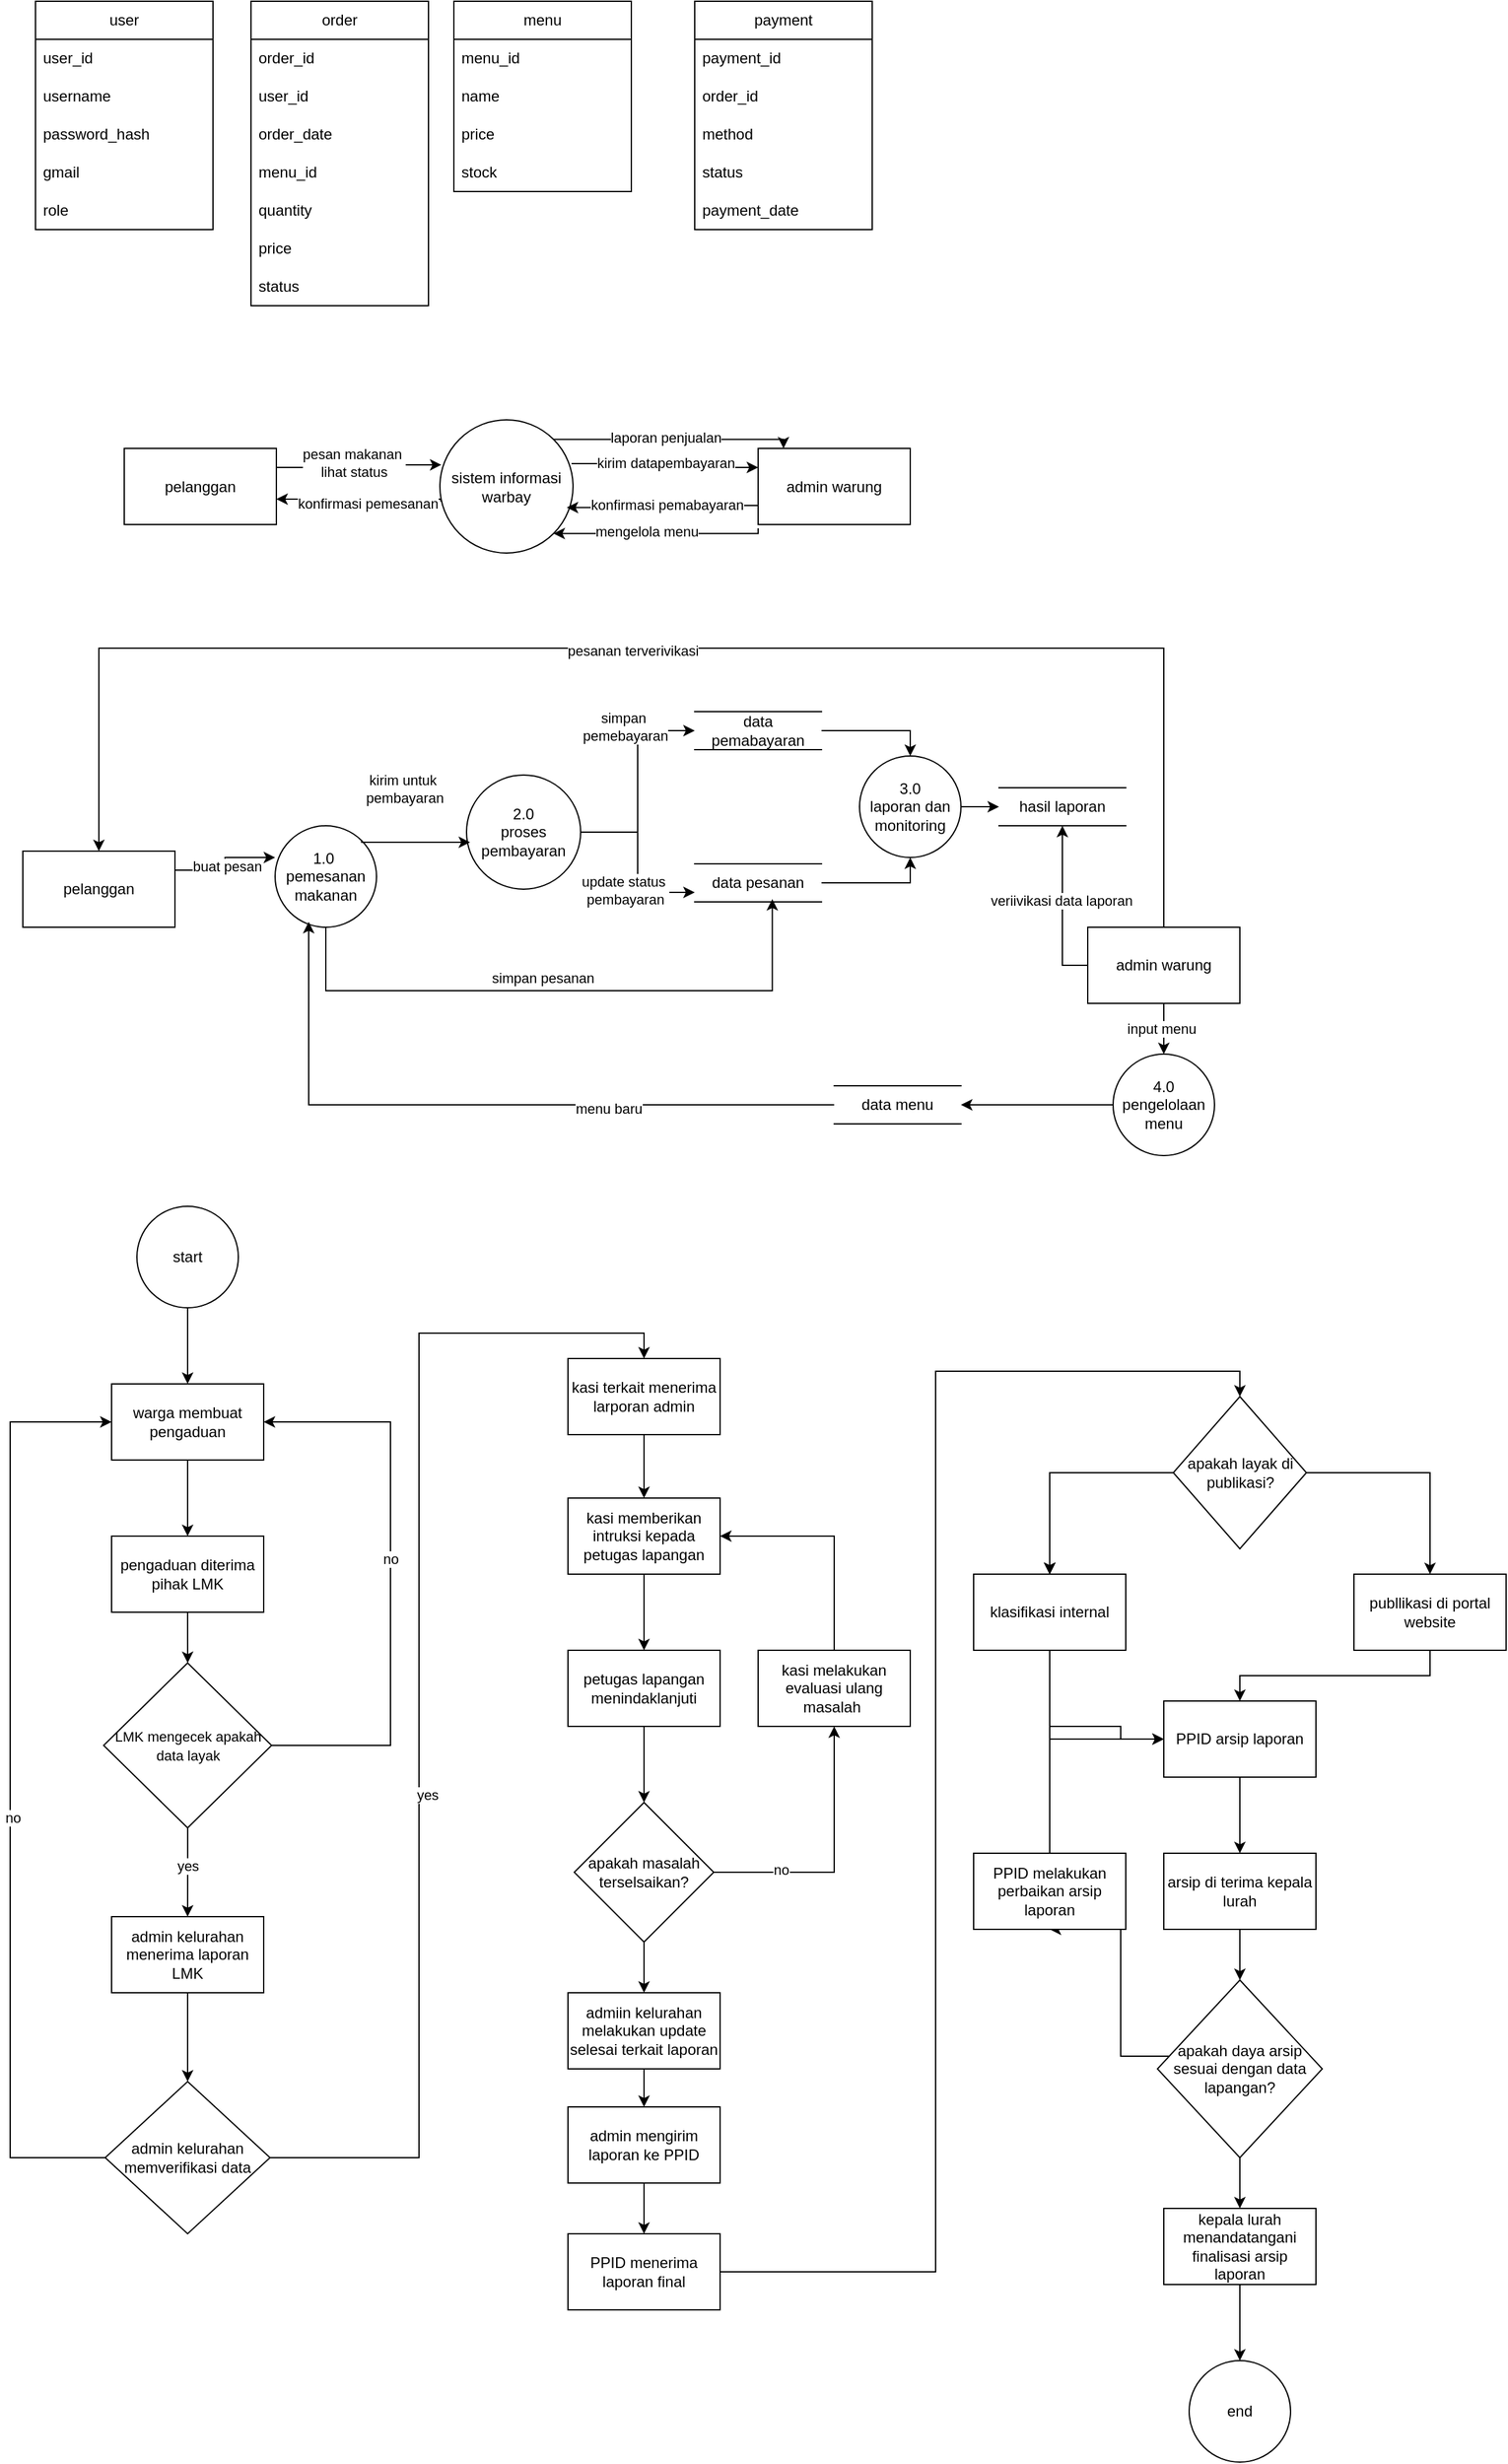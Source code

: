 <mxfile version="27.0.6">
  <diagram name="Halaman-1" id="e8A_hsP7aSUE411Jkm1g">
    <mxGraphModel dx="2084" dy="1124" grid="1" gridSize="10" guides="1" tooltips="1" connect="1" arrows="1" fold="1" page="1" pageScale="1" pageWidth="827" pageHeight="1169" math="0" shadow="0">
      <root>
        <mxCell id="0" />
        <mxCell id="1" parent="0" />
        <mxCell id="P4LO0S_L0hlD89T5gcld-29" style="edgeStyle=orthogonalEdgeStyle;rounded=0;orthogonalLoop=1;jettySize=auto;html=1;entryX=0;entryY=0.25;entryDx=0;entryDy=0;exitX=0.989;exitY=0.329;exitDx=0;exitDy=0;exitPerimeter=0;" parent="1" source="P4LO0S_L0hlD89T5gcld-1" target="P4LO0S_L0hlD89T5gcld-27" edge="1">
          <mxGeometry relative="1" as="geometry" />
        </mxCell>
        <mxCell id="P4LO0S_L0hlD89T5gcld-31" value="kirim datapembayaran" style="edgeLabel;html=1;align=center;verticalAlign=middle;resizable=0;points=[];" parent="P4LO0S_L0hlD89T5gcld-29" vertex="1" connectable="0">
          <mxGeometry x="0.006" y="2" relative="1" as="geometry">
            <mxPoint x="-2" y="-2" as="offset" />
          </mxGeometry>
        </mxCell>
        <mxCell id="P4LO0S_L0hlD89T5gcld-36" style="edgeStyle=orthogonalEdgeStyle;rounded=0;orthogonalLoop=1;jettySize=auto;html=1;exitX=0.007;exitY=0.613;exitDx=0;exitDy=0;exitPerimeter=0;" parent="1" source="P4LO0S_L0hlD89T5gcld-1" edge="1">
          <mxGeometry relative="1" as="geometry">
            <mxPoint x="290" y="482.5" as="targetPoint" />
            <Array as="points">
              <mxPoint x="290" y="482.5" />
            </Array>
          </mxGeometry>
        </mxCell>
        <mxCell id="P4LO0S_L0hlD89T5gcld-42" value="konfirmasi pemesanan" style="edgeLabel;html=1;align=center;verticalAlign=middle;resizable=0;points=[];" parent="P4LO0S_L0hlD89T5gcld-36" vertex="1" connectable="0">
          <mxGeometry x="-0.149" y="3" relative="1" as="geometry">
            <mxPoint x="-4" as="offset" />
          </mxGeometry>
        </mxCell>
        <mxCell id="P4LO0S_L0hlD89T5gcld-1" value="sistem informasi warbay" style="ellipse;whiteSpace=wrap;html=1;aspect=fixed;" parent="1" vertex="1">
          <mxGeometry x="419" y="420" width="105" height="105" as="geometry" />
        </mxCell>
        <mxCell id="P4LO0S_L0hlD89T5gcld-2" value="user" style="swimlane;fontStyle=0;childLayout=stackLayout;horizontal=1;startSize=30;horizontalStack=0;resizeParent=1;resizeParentMax=0;resizeLast=0;collapsible=1;marginBottom=0;whiteSpace=wrap;html=1;" parent="1" vertex="1">
          <mxGeometry x="100" y="90" width="140" height="180" as="geometry" />
        </mxCell>
        <mxCell id="P4LO0S_L0hlD89T5gcld-3" value="user_id" style="text;strokeColor=none;fillColor=none;align=left;verticalAlign=middle;spacingLeft=4;spacingRight=4;overflow=hidden;points=[[0,0.5],[1,0.5]];portConstraint=eastwest;rotatable=0;whiteSpace=wrap;html=1;" parent="P4LO0S_L0hlD89T5gcld-2" vertex="1">
          <mxGeometry y="30" width="140" height="30" as="geometry" />
        </mxCell>
        <mxCell id="P4LO0S_L0hlD89T5gcld-4" value="username" style="text;strokeColor=none;fillColor=none;align=left;verticalAlign=middle;spacingLeft=4;spacingRight=4;overflow=hidden;points=[[0,0.5],[1,0.5]];portConstraint=eastwest;rotatable=0;whiteSpace=wrap;html=1;" parent="P4LO0S_L0hlD89T5gcld-2" vertex="1">
          <mxGeometry y="60" width="140" height="30" as="geometry" />
        </mxCell>
        <mxCell id="P4LO0S_L0hlD89T5gcld-5" value="password_hash" style="text;strokeColor=none;fillColor=none;align=left;verticalAlign=middle;spacingLeft=4;spacingRight=4;overflow=hidden;points=[[0,0.5],[1,0.5]];portConstraint=eastwest;rotatable=0;whiteSpace=wrap;html=1;" parent="P4LO0S_L0hlD89T5gcld-2" vertex="1">
          <mxGeometry y="90" width="140" height="30" as="geometry" />
        </mxCell>
        <mxCell id="P4LO0S_L0hlD89T5gcld-14" value="gmail" style="text;strokeColor=none;fillColor=none;align=left;verticalAlign=middle;spacingLeft=4;spacingRight=4;overflow=hidden;points=[[0,0.5],[1,0.5]];portConstraint=eastwest;rotatable=0;whiteSpace=wrap;html=1;" parent="P4LO0S_L0hlD89T5gcld-2" vertex="1">
          <mxGeometry y="120" width="140" height="30" as="geometry" />
        </mxCell>
        <mxCell id="P4LO0S_L0hlD89T5gcld-15" value="role" style="text;strokeColor=none;fillColor=none;align=left;verticalAlign=middle;spacingLeft=4;spacingRight=4;overflow=hidden;points=[[0,0.5],[1,0.5]];portConstraint=eastwest;rotatable=0;whiteSpace=wrap;html=1;" parent="P4LO0S_L0hlD89T5gcld-2" vertex="1">
          <mxGeometry y="150" width="140" height="30" as="geometry" />
        </mxCell>
        <mxCell id="P4LO0S_L0hlD89T5gcld-6" value="order" style="swimlane;fontStyle=0;childLayout=stackLayout;horizontal=1;startSize=30;horizontalStack=0;resizeParent=1;resizeParentMax=0;resizeLast=0;collapsible=1;marginBottom=0;whiteSpace=wrap;html=1;" parent="1" vertex="1">
          <mxGeometry x="270" y="90" width="140" height="240" as="geometry" />
        </mxCell>
        <mxCell id="P4LO0S_L0hlD89T5gcld-7" value="order_id" style="text;strokeColor=none;fillColor=none;align=left;verticalAlign=middle;spacingLeft=4;spacingRight=4;overflow=hidden;points=[[0,0.5],[1,0.5]];portConstraint=eastwest;rotatable=0;whiteSpace=wrap;html=1;" parent="P4LO0S_L0hlD89T5gcld-6" vertex="1">
          <mxGeometry y="30" width="140" height="30" as="geometry" />
        </mxCell>
        <mxCell id="P4LO0S_L0hlD89T5gcld-8" value="user_id" style="text;strokeColor=none;fillColor=none;align=left;verticalAlign=middle;spacingLeft=4;spacingRight=4;overflow=hidden;points=[[0,0.5],[1,0.5]];portConstraint=eastwest;rotatable=0;whiteSpace=wrap;html=1;" parent="P4LO0S_L0hlD89T5gcld-6" vertex="1">
          <mxGeometry y="60" width="140" height="30" as="geometry" />
        </mxCell>
        <mxCell id="P4LO0S_L0hlD89T5gcld-9" value="order_date" style="text;strokeColor=none;fillColor=none;align=left;verticalAlign=middle;spacingLeft=4;spacingRight=4;overflow=hidden;points=[[0,0.5],[1,0.5]];portConstraint=eastwest;rotatable=0;whiteSpace=wrap;html=1;" parent="P4LO0S_L0hlD89T5gcld-6" vertex="1">
          <mxGeometry y="90" width="140" height="30" as="geometry" />
        </mxCell>
        <mxCell id="ldhJ6vnmIbtlAui_N8vB-2" value="menu_id" style="text;strokeColor=none;fillColor=none;align=left;verticalAlign=middle;spacingLeft=4;spacingRight=4;overflow=hidden;points=[[0,0.5],[1,0.5]];portConstraint=eastwest;rotatable=0;whiteSpace=wrap;html=1;" parent="P4LO0S_L0hlD89T5gcld-6" vertex="1">
          <mxGeometry y="120" width="140" height="30" as="geometry" />
        </mxCell>
        <mxCell id="ldhJ6vnmIbtlAui_N8vB-3" value="quantity" style="text;strokeColor=none;fillColor=none;align=left;verticalAlign=middle;spacingLeft=4;spacingRight=4;overflow=hidden;points=[[0,0.5],[1,0.5]];portConstraint=eastwest;rotatable=0;whiteSpace=wrap;html=1;" parent="P4LO0S_L0hlD89T5gcld-6" vertex="1">
          <mxGeometry y="150" width="140" height="30" as="geometry" />
        </mxCell>
        <mxCell id="ldhJ6vnmIbtlAui_N8vB-4" value="price" style="text;strokeColor=none;fillColor=none;align=left;verticalAlign=middle;spacingLeft=4;spacingRight=4;overflow=hidden;points=[[0,0.5],[1,0.5]];portConstraint=eastwest;rotatable=0;whiteSpace=wrap;html=1;" parent="P4LO0S_L0hlD89T5gcld-6" vertex="1">
          <mxGeometry y="180" width="140" height="30" as="geometry" />
        </mxCell>
        <mxCell id="P4LO0S_L0hlD89T5gcld-16" value="status" style="text;strokeColor=none;fillColor=none;align=left;verticalAlign=middle;spacingLeft=4;spacingRight=4;overflow=hidden;points=[[0,0.5],[1,0.5]];portConstraint=eastwest;rotatable=0;whiteSpace=wrap;html=1;" parent="P4LO0S_L0hlD89T5gcld-6" vertex="1">
          <mxGeometry y="210" width="140" height="30" as="geometry" />
        </mxCell>
        <mxCell id="P4LO0S_L0hlD89T5gcld-10" value="menu" style="swimlane;fontStyle=0;childLayout=stackLayout;horizontal=1;startSize=30;horizontalStack=0;resizeParent=1;resizeParentMax=0;resizeLast=0;collapsible=1;marginBottom=0;whiteSpace=wrap;html=1;" parent="1" vertex="1">
          <mxGeometry x="430" y="90" width="140" height="150" as="geometry" />
        </mxCell>
        <mxCell id="P4LO0S_L0hlD89T5gcld-11" value="menu_id" style="text;strokeColor=none;fillColor=none;align=left;verticalAlign=middle;spacingLeft=4;spacingRight=4;overflow=hidden;points=[[0,0.5],[1,0.5]];portConstraint=eastwest;rotatable=0;whiteSpace=wrap;html=1;" parent="P4LO0S_L0hlD89T5gcld-10" vertex="1">
          <mxGeometry y="30" width="140" height="30" as="geometry" />
        </mxCell>
        <mxCell id="P4LO0S_L0hlD89T5gcld-12" value="name" style="text;strokeColor=none;fillColor=none;align=left;verticalAlign=middle;spacingLeft=4;spacingRight=4;overflow=hidden;points=[[0,0.5],[1,0.5]];portConstraint=eastwest;rotatable=0;whiteSpace=wrap;html=1;" parent="P4LO0S_L0hlD89T5gcld-10" vertex="1">
          <mxGeometry y="60" width="140" height="30" as="geometry" />
        </mxCell>
        <mxCell id="P4LO0S_L0hlD89T5gcld-13" value="price" style="text;strokeColor=none;fillColor=none;align=left;verticalAlign=middle;spacingLeft=4;spacingRight=4;overflow=hidden;points=[[0,0.5],[1,0.5]];portConstraint=eastwest;rotatable=0;whiteSpace=wrap;html=1;" parent="P4LO0S_L0hlD89T5gcld-10" vertex="1">
          <mxGeometry y="90" width="140" height="30" as="geometry" />
        </mxCell>
        <mxCell id="ldhJ6vnmIbtlAui_N8vB-1" value="stock" style="text;strokeColor=none;fillColor=none;align=left;verticalAlign=middle;spacingLeft=4;spacingRight=4;overflow=hidden;points=[[0,0.5],[1,0.5]];portConstraint=eastwest;rotatable=0;whiteSpace=wrap;html=1;" parent="P4LO0S_L0hlD89T5gcld-10" vertex="1">
          <mxGeometry y="120" width="140" height="30" as="geometry" />
        </mxCell>
        <mxCell id="P4LO0S_L0hlD89T5gcld-18" value="payment" style="swimlane;fontStyle=0;childLayout=stackLayout;horizontal=1;startSize=30;horizontalStack=0;resizeParent=1;resizeParentMax=0;resizeLast=0;collapsible=1;marginBottom=0;whiteSpace=wrap;html=1;" parent="1" vertex="1">
          <mxGeometry x="620" y="90" width="140" height="180" as="geometry" />
        </mxCell>
        <mxCell id="P4LO0S_L0hlD89T5gcld-19" value="payment_id" style="text;strokeColor=none;fillColor=none;align=left;verticalAlign=middle;spacingLeft=4;spacingRight=4;overflow=hidden;points=[[0,0.5],[1,0.5]];portConstraint=eastwest;rotatable=0;whiteSpace=wrap;html=1;" parent="P4LO0S_L0hlD89T5gcld-18" vertex="1">
          <mxGeometry y="30" width="140" height="30" as="geometry" />
        </mxCell>
        <mxCell id="P4LO0S_L0hlD89T5gcld-20" value="order_id" style="text;strokeColor=none;fillColor=none;align=left;verticalAlign=middle;spacingLeft=4;spacingRight=4;overflow=hidden;points=[[0,0.5],[1,0.5]];portConstraint=eastwest;rotatable=0;whiteSpace=wrap;html=1;" parent="P4LO0S_L0hlD89T5gcld-18" vertex="1">
          <mxGeometry y="60" width="140" height="30" as="geometry" />
        </mxCell>
        <mxCell id="P4LO0S_L0hlD89T5gcld-21" value="method" style="text;strokeColor=none;fillColor=none;align=left;verticalAlign=middle;spacingLeft=4;spacingRight=4;overflow=hidden;points=[[0,0.5],[1,0.5]];portConstraint=eastwest;rotatable=0;whiteSpace=wrap;html=1;" parent="P4LO0S_L0hlD89T5gcld-18" vertex="1">
          <mxGeometry y="90" width="140" height="30" as="geometry" />
        </mxCell>
        <mxCell id="P4LO0S_L0hlD89T5gcld-22" value="status" style="text;strokeColor=none;fillColor=none;align=left;verticalAlign=middle;spacingLeft=4;spacingRight=4;overflow=hidden;points=[[0,0.5],[1,0.5]];portConstraint=eastwest;rotatable=0;whiteSpace=wrap;html=1;" parent="P4LO0S_L0hlD89T5gcld-18" vertex="1">
          <mxGeometry y="120" width="140" height="30" as="geometry" />
        </mxCell>
        <mxCell id="P4LO0S_L0hlD89T5gcld-23" value="payment_date" style="text;strokeColor=none;fillColor=none;align=left;verticalAlign=middle;spacingLeft=4;spacingRight=4;overflow=hidden;points=[[0,0.5],[1,0.5]];portConstraint=eastwest;rotatable=0;whiteSpace=wrap;html=1;" parent="P4LO0S_L0hlD89T5gcld-18" vertex="1">
          <mxGeometry y="150" width="140" height="30" as="geometry" />
        </mxCell>
        <mxCell id="P4LO0S_L0hlD89T5gcld-28" style="edgeStyle=orthogonalEdgeStyle;rounded=0;orthogonalLoop=1;jettySize=auto;html=1;entryX=0.011;entryY=0.338;entryDx=0;entryDy=0;exitX=1;exitY=0.25;exitDx=0;exitDy=0;entryPerimeter=0;" parent="1" source="P4LO0S_L0hlD89T5gcld-26" target="P4LO0S_L0hlD89T5gcld-1" edge="1">
          <mxGeometry relative="1" as="geometry" />
        </mxCell>
        <mxCell id="P4LO0S_L0hlD89T5gcld-30" value="pesan makanan&amp;nbsp;&lt;div&gt;lihat status&lt;/div&gt;" style="edgeLabel;html=1;align=center;verticalAlign=middle;resizable=0;points=[];" parent="P4LO0S_L0hlD89T5gcld-28" vertex="1" connectable="0">
          <mxGeometry x="-0.08" y="4" relative="1" as="geometry">
            <mxPoint as="offset" />
          </mxGeometry>
        </mxCell>
        <mxCell id="P4LO0S_L0hlD89T5gcld-26" value="pelanggan" style="rounded=0;whiteSpace=wrap;html=1;" parent="1" vertex="1">
          <mxGeometry x="170" y="442.5" width="120" height="60" as="geometry" />
        </mxCell>
        <mxCell id="ldhJ6vnmIbtlAui_N8vB-8" style="edgeStyle=orthogonalEdgeStyle;rounded=0;orthogonalLoop=1;jettySize=auto;html=1;entryX=1;entryY=1;entryDx=0;entryDy=0;" parent="1" target="P4LO0S_L0hlD89T5gcld-1" edge="1">
          <mxGeometry relative="1" as="geometry">
            <mxPoint x="670" y="509.5" as="sourcePoint" />
            <Array as="points">
              <mxPoint x="670" y="505.5" />
              <mxPoint x="670" y="509.5" />
            </Array>
          </mxGeometry>
        </mxCell>
        <mxCell id="ldhJ6vnmIbtlAui_N8vB-9" value="mengelola menu" style="edgeLabel;html=1;align=center;verticalAlign=middle;resizable=0;points=[];" parent="ldhJ6vnmIbtlAui_N8vB-8" vertex="1" connectable="0">
          <mxGeometry x="0.138" y="-2" relative="1" as="geometry">
            <mxPoint as="offset" />
          </mxGeometry>
        </mxCell>
        <mxCell id="P4LO0S_L0hlD89T5gcld-27" value="admin warung" style="rounded=0;whiteSpace=wrap;html=1;" parent="1" vertex="1">
          <mxGeometry x="670" y="442.5" width="120" height="60" as="geometry" />
        </mxCell>
        <mxCell id="P4LO0S_L0hlD89T5gcld-32" style="edgeStyle=orthogonalEdgeStyle;rounded=0;orthogonalLoop=1;jettySize=auto;html=1;exitX=0;exitY=0.75;exitDx=0;exitDy=0;entryX=0.953;entryY=0.658;entryDx=0;entryDy=0;entryPerimeter=0;" parent="1" source="P4LO0S_L0hlD89T5gcld-27" target="P4LO0S_L0hlD89T5gcld-1" edge="1">
          <mxGeometry relative="1" as="geometry" />
        </mxCell>
        <mxCell id="P4LO0S_L0hlD89T5gcld-41" value="konfirmasi pemabayaran" style="edgeLabel;html=1;align=center;verticalAlign=middle;resizable=0;points=[];" parent="P4LO0S_L0hlD89T5gcld-32" vertex="1" connectable="0">
          <mxGeometry x="-0.193" y="-1" relative="1" as="geometry">
            <mxPoint x="-11" as="offset" />
          </mxGeometry>
        </mxCell>
        <mxCell id="ldhJ6vnmIbtlAui_N8vB-42" style="edgeStyle=orthogonalEdgeStyle;rounded=0;orthogonalLoop=1;jettySize=auto;html=1;entryX=0;entryY=0.5;entryDx=0;entryDy=0;" parent="1" source="NBq_KF4cbjY9j5JGfXgx-3" target="ldhJ6vnmIbtlAui_N8vB-41" edge="1">
          <mxGeometry relative="1" as="geometry" />
        </mxCell>
        <mxCell id="NBq_KF4cbjY9j5JGfXgx-3" value="3.0&lt;div&gt;laporan dan&lt;/div&gt;&lt;div&gt;monitoring&lt;/div&gt;" style="ellipse;whiteSpace=wrap;html=1;aspect=fixed;" parent="1" vertex="1">
          <mxGeometry x="750" y="685" width="80" height="80" as="geometry" />
        </mxCell>
        <mxCell id="NBq_KF4cbjY9j5JGfXgx-6" value="pelanggan" style="rounded=0;whiteSpace=wrap;html=1;" parent="1" vertex="1">
          <mxGeometry x="90" y="760" width="120" height="60" as="geometry" />
        </mxCell>
        <mxCell id="ldhJ6vnmIbtlAui_N8vB-32" style="edgeStyle=orthogonalEdgeStyle;rounded=0;orthogonalLoop=1;jettySize=auto;html=1;entryX=0.5;entryY=0;entryDx=0;entryDy=0;" parent="1" source="NBq_KF4cbjY9j5JGfXgx-7" target="ldhJ6vnmIbtlAui_N8vB-30" edge="1">
          <mxGeometry relative="1" as="geometry" />
        </mxCell>
        <mxCell id="ldhJ6vnmIbtlAui_N8vB-33" value="input menu" style="edgeLabel;html=1;align=center;verticalAlign=middle;resizable=0;points=[];" parent="ldhJ6vnmIbtlAui_N8vB-32" vertex="1" connectable="0">
          <mxGeometry x="-0.013" y="-2" relative="1" as="geometry">
            <mxPoint as="offset" />
          </mxGeometry>
        </mxCell>
        <mxCell id="ldhJ6vnmIbtlAui_N8vB-39" style="edgeStyle=orthogonalEdgeStyle;rounded=0;orthogonalLoop=1;jettySize=auto;html=1;entryX=0.5;entryY=0;entryDx=0;entryDy=0;exitX=0.5;exitY=0;exitDx=0;exitDy=0;" parent="1" source="NBq_KF4cbjY9j5JGfXgx-7" target="NBq_KF4cbjY9j5JGfXgx-6" edge="1">
          <mxGeometry relative="1" as="geometry">
            <Array as="points">
              <mxPoint x="990" y="600" />
              <mxPoint x="150" y="600" />
            </Array>
          </mxGeometry>
        </mxCell>
        <mxCell id="ldhJ6vnmIbtlAui_N8vB-40" value="pesanan terverivikasi" style="edgeLabel;html=1;align=center;verticalAlign=middle;resizable=0;points=[];" parent="ldhJ6vnmIbtlAui_N8vB-39" vertex="1" connectable="0">
          <mxGeometry x="-0.001" y="2" relative="1" as="geometry">
            <mxPoint x="-30" as="offset" />
          </mxGeometry>
        </mxCell>
        <mxCell id="ldhJ6vnmIbtlAui_N8vB-43" style="edgeStyle=orthogonalEdgeStyle;rounded=0;orthogonalLoop=1;jettySize=auto;html=1;entryX=0.5;entryY=1;entryDx=0;entryDy=0;exitX=0;exitY=0.5;exitDx=0;exitDy=0;" parent="1" source="NBq_KF4cbjY9j5JGfXgx-7" target="ldhJ6vnmIbtlAui_N8vB-41" edge="1">
          <mxGeometry relative="1" as="geometry">
            <mxPoint x="910" y="750" as="targetPoint" />
          </mxGeometry>
        </mxCell>
        <mxCell id="ldhJ6vnmIbtlAui_N8vB-45" value="veriivikasi data laporan" style="edgeLabel;html=1;align=center;verticalAlign=middle;resizable=0;points=[];" parent="ldhJ6vnmIbtlAui_N8vB-43" vertex="1" connectable="0">
          <mxGeometry x="0.092" y="1" relative="1" as="geometry">
            <mxPoint as="offset" />
          </mxGeometry>
        </mxCell>
        <mxCell id="NBq_KF4cbjY9j5JGfXgx-7" value="admin warung" style="rounded=0;whiteSpace=wrap;html=1;" parent="1" vertex="1">
          <mxGeometry x="930" y="820" width="120" height="60" as="geometry" />
        </mxCell>
        <mxCell id="TP_1n0ubqNj1dF3zy1S6-1" value="1.0&amp;nbsp;&lt;div&gt;pemesanan makanan&lt;/div&gt;" style="ellipse;whiteSpace=wrap;html=1;aspect=fixed;" parent="1" vertex="1">
          <mxGeometry x="289" y="740" width="80" height="80" as="geometry" />
        </mxCell>
        <mxCell id="ldhJ6vnmIbtlAui_N8vB-12" style="edgeStyle=orthogonalEdgeStyle;rounded=0;orthogonalLoop=1;jettySize=auto;html=1;entryX=0;entryY=0.5;entryDx=0;entryDy=0;" parent="1" source="TP_1n0ubqNj1dF3zy1S6-2" target="TP_1n0ubqNj1dF3zy1S6-3" edge="1">
          <mxGeometry relative="1" as="geometry" />
        </mxCell>
        <mxCell id="ldhJ6vnmIbtlAui_N8vB-13" value="simpan&amp;nbsp;&lt;div&gt;pemebayaran&lt;/div&gt;" style="edgeLabel;html=1;align=center;verticalAlign=middle;resizable=0;points=[];" parent="ldhJ6vnmIbtlAui_N8vB-12" vertex="1" connectable="0">
          <mxGeometry x="-0.116" y="1" relative="1" as="geometry">
            <mxPoint x="-9" y="-53" as="offset" />
          </mxGeometry>
        </mxCell>
        <mxCell id="ldhJ6vnmIbtlAui_N8vB-14" style="edgeStyle=orthogonalEdgeStyle;rounded=0;orthogonalLoop=1;jettySize=auto;html=1;entryX=0;entryY=0.75;entryDx=0;entryDy=0;" parent="1" source="TP_1n0ubqNj1dF3zy1S6-2" target="ldhJ6vnmIbtlAui_N8vB-11" edge="1">
          <mxGeometry relative="1" as="geometry" />
        </mxCell>
        <mxCell id="ldhJ6vnmIbtlAui_N8vB-15" value="update status&amp;nbsp;&lt;div&gt;pembayaran&lt;/div&gt;" style="edgeLabel;html=1;align=center;verticalAlign=middle;resizable=0;points=[];" parent="ldhJ6vnmIbtlAui_N8vB-14" vertex="1" connectable="0">
          <mxGeometry x="0.485" y="2" relative="1" as="geometry">
            <mxPoint x="-20" as="offset" />
          </mxGeometry>
        </mxCell>
        <mxCell id="TP_1n0ubqNj1dF3zy1S6-2" value="2.0&lt;div&gt;proses pembayaran&lt;/div&gt;" style="ellipse;whiteSpace=wrap;html=1;aspect=fixed;" parent="1" vertex="1">
          <mxGeometry x="440" y="700" width="90" height="90" as="geometry" />
        </mxCell>
        <mxCell id="ldhJ6vnmIbtlAui_N8vB-24" style="edgeStyle=orthogonalEdgeStyle;rounded=0;orthogonalLoop=1;jettySize=auto;html=1;entryX=0.5;entryY=0;entryDx=0;entryDy=0;" parent="1" source="TP_1n0ubqNj1dF3zy1S6-3" target="NBq_KF4cbjY9j5JGfXgx-3" edge="1">
          <mxGeometry relative="1" as="geometry" />
        </mxCell>
        <mxCell id="TP_1n0ubqNj1dF3zy1S6-3" value="data pemabayaran" style="html=1;dashed=0;whiteSpace=wrap;shape=partialRectangle;right=0;left=0;" parent="1" vertex="1">
          <mxGeometry x="620" y="650" width="100" height="30" as="geometry" />
        </mxCell>
        <mxCell id="TP_1n0ubqNj1dF3zy1S6-4" style="edgeStyle=orthogonalEdgeStyle;rounded=0;orthogonalLoop=1;jettySize=auto;html=1;exitX=1;exitY=0.25;exitDx=0;exitDy=0;entryX=0;entryY=0.313;entryDx=0;entryDy=0;entryPerimeter=0;" parent="1" source="NBq_KF4cbjY9j5JGfXgx-6" target="TP_1n0ubqNj1dF3zy1S6-1" edge="1">
          <mxGeometry relative="1" as="geometry" />
        </mxCell>
        <mxCell id="ldhJ6vnmIbtlAui_N8vB-10" value="buat pesan" style="edgeLabel;html=1;align=center;verticalAlign=middle;resizable=0;points=[];" parent="TP_1n0ubqNj1dF3zy1S6-4" vertex="1" connectable="0">
          <mxGeometry x="-0.031" y="-1" relative="1" as="geometry">
            <mxPoint as="offset" />
          </mxGeometry>
        </mxCell>
        <mxCell id="ldhJ6vnmIbtlAui_N8vB-6" style="edgeStyle=orthogonalEdgeStyle;rounded=0;orthogonalLoop=1;jettySize=auto;html=1;entryX=0.167;entryY=0;entryDx=0;entryDy=0;entryPerimeter=0;exitX=1;exitY=0;exitDx=0;exitDy=0;" parent="1" source="P4LO0S_L0hlD89T5gcld-1" target="P4LO0S_L0hlD89T5gcld-27" edge="1">
          <mxGeometry relative="1" as="geometry">
            <Array as="points">
              <mxPoint x="690" y="435.5" />
            </Array>
          </mxGeometry>
        </mxCell>
        <mxCell id="ldhJ6vnmIbtlAui_N8vB-7" value="laporan penjualan" style="edgeLabel;html=1;align=center;verticalAlign=middle;resizable=0;points=[];" parent="ldhJ6vnmIbtlAui_N8vB-6" vertex="1" connectable="0">
          <mxGeometry x="-0.06" y="2" relative="1" as="geometry">
            <mxPoint as="offset" />
          </mxGeometry>
        </mxCell>
        <mxCell id="ldhJ6vnmIbtlAui_N8vB-25" style="edgeStyle=orthogonalEdgeStyle;rounded=0;orthogonalLoop=1;jettySize=auto;html=1;exitX=1;exitY=0.5;exitDx=0;exitDy=0;entryX=0.5;entryY=1;entryDx=0;entryDy=0;" parent="1" source="ldhJ6vnmIbtlAui_N8vB-11" target="NBq_KF4cbjY9j5JGfXgx-3" edge="1">
          <mxGeometry relative="1" as="geometry" />
        </mxCell>
        <mxCell id="ldhJ6vnmIbtlAui_N8vB-11" value="data pesanan" style="html=1;dashed=0;whiteSpace=wrap;shape=partialRectangle;right=0;left=0;" parent="1" vertex="1">
          <mxGeometry x="620" y="770" width="100" height="30" as="geometry" />
        </mxCell>
        <mxCell id="ldhJ6vnmIbtlAui_N8vB-17" style="edgeStyle=orthogonalEdgeStyle;rounded=0;orthogonalLoop=1;jettySize=auto;html=1;exitX=1;exitY=0;exitDx=0;exitDy=0;entryX=0.031;entryY=0.589;entryDx=0;entryDy=0;entryPerimeter=0;" parent="1" source="TP_1n0ubqNj1dF3zy1S6-1" target="TP_1n0ubqNj1dF3zy1S6-2" edge="1">
          <mxGeometry relative="1" as="geometry">
            <Array as="points">
              <mxPoint x="357" y="753" />
            </Array>
          </mxGeometry>
        </mxCell>
        <mxCell id="ldhJ6vnmIbtlAui_N8vB-20" value="kirim untuk&amp;nbsp;&lt;div&gt;pembayaran&lt;/div&gt;" style="edgeLabel;html=1;align=center;verticalAlign=middle;resizable=0;points=[];" parent="ldhJ6vnmIbtlAui_N8vB-17" vertex="1" connectable="0">
          <mxGeometry x="-0.435" y="7" relative="1" as="geometry">
            <mxPoint x="10" y="-35" as="offset" />
          </mxGeometry>
        </mxCell>
        <mxCell id="ldhJ6vnmIbtlAui_N8vB-22" style="edgeStyle=orthogonalEdgeStyle;rounded=0;orthogonalLoop=1;jettySize=auto;html=1;entryX=0.612;entryY=0.927;entryDx=0;entryDy=0;entryPerimeter=0;" parent="1" source="TP_1n0ubqNj1dF3zy1S6-1" target="ldhJ6vnmIbtlAui_N8vB-11" edge="1">
          <mxGeometry relative="1" as="geometry">
            <Array as="points">
              <mxPoint x="329" y="870" />
              <mxPoint x="681" y="870" />
            </Array>
          </mxGeometry>
        </mxCell>
        <mxCell id="ldhJ6vnmIbtlAui_N8vB-23" value="simpan pesanan" style="edgeLabel;html=1;align=center;verticalAlign=middle;resizable=0;points=[];" parent="ldhJ6vnmIbtlAui_N8vB-22" vertex="1" connectable="0">
          <mxGeometry x="-0.07" y="-4" relative="1" as="geometry">
            <mxPoint y="-14" as="offset" />
          </mxGeometry>
        </mxCell>
        <mxCell id="ldhJ6vnmIbtlAui_N8vB-34" style="edgeStyle=orthogonalEdgeStyle;rounded=0;orthogonalLoop=1;jettySize=auto;html=1;entryX=1;entryY=0.5;entryDx=0;entryDy=0;" parent="1" source="ldhJ6vnmIbtlAui_N8vB-30" target="ldhJ6vnmIbtlAui_N8vB-35" edge="1">
          <mxGeometry relative="1" as="geometry">
            <mxPoint x="830" y="960" as="targetPoint" />
          </mxGeometry>
        </mxCell>
        <mxCell id="ldhJ6vnmIbtlAui_N8vB-30" value="4.0&lt;br&gt;&lt;div&gt;pengelolaan menu&lt;/div&gt;" style="ellipse;whiteSpace=wrap;html=1;aspect=fixed;" parent="1" vertex="1">
          <mxGeometry x="950" y="920" width="80" height="80" as="geometry" />
        </mxCell>
        <mxCell id="ldhJ6vnmIbtlAui_N8vB-36" style="edgeStyle=orthogonalEdgeStyle;rounded=0;orthogonalLoop=1;jettySize=auto;html=1;entryX=0.331;entryY=0.947;entryDx=0;entryDy=0;entryPerimeter=0;" parent="1" source="ldhJ6vnmIbtlAui_N8vB-35" target="TP_1n0ubqNj1dF3zy1S6-1" edge="1">
          <mxGeometry relative="1" as="geometry">
            <mxPoint x="310" y="830" as="targetPoint" />
          </mxGeometry>
        </mxCell>
        <mxCell id="ldhJ6vnmIbtlAui_N8vB-37" value="menu baru" style="edgeLabel;html=1;align=center;verticalAlign=middle;resizable=0;points=[];" parent="ldhJ6vnmIbtlAui_N8vB-36" vertex="1" connectable="0">
          <mxGeometry x="-0.357" y="3" relative="1" as="geometry">
            <mxPoint x="1" as="offset" />
          </mxGeometry>
        </mxCell>
        <mxCell id="ldhJ6vnmIbtlAui_N8vB-35" value="data menu" style="html=1;dashed=0;whiteSpace=wrap;shape=partialRectangle;right=0;left=0;" parent="1" vertex="1">
          <mxGeometry x="730" y="945" width="100" height="30" as="geometry" />
        </mxCell>
        <mxCell id="ldhJ6vnmIbtlAui_N8vB-41" value="hasil laporan" style="html=1;dashed=0;whiteSpace=wrap;shape=partialRectangle;right=0;left=0;" parent="1" vertex="1">
          <mxGeometry x="860" y="710" width="100" height="30" as="geometry" />
        </mxCell>
        <mxCell id="1V6bp7kO9RsNTH_jpQ0x-6" value="" style="edgeStyle=orthogonalEdgeStyle;rounded=0;orthogonalLoop=1;jettySize=auto;html=1;" edge="1" parent="1" source="1V6bp7kO9RsNTH_jpQ0x-1" target="1V6bp7kO9RsNTH_jpQ0x-5">
          <mxGeometry relative="1" as="geometry" />
        </mxCell>
        <mxCell id="1V6bp7kO9RsNTH_jpQ0x-1" value="warga membuat pengaduan" style="rounded=0;whiteSpace=wrap;html=1;" vertex="1" parent="1">
          <mxGeometry x="160" y="1180" width="120" height="60" as="geometry" />
        </mxCell>
        <mxCell id="1V6bp7kO9RsNTH_jpQ0x-3" value="start" style="ellipse;whiteSpace=wrap;html=1;aspect=fixed;" vertex="1" parent="1">
          <mxGeometry x="180" y="1040" width="80" height="80" as="geometry" />
        </mxCell>
        <mxCell id="1V6bp7kO9RsNTH_jpQ0x-4" value="" style="endArrow=classic;html=1;rounded=0;exitX=0.5;exitY=1;exitDx=0;exitDy=0;entryX=0.5;entryY=0;entryDx=0;entryDy=0;" edge="1" parent="1" source="1V6bp7kO9RsNTH_jpQ0x-3" target="1V6bp7kO9RsNTH_jpQ0x-1">
          <mxGeometry width="50" height="50" relative="1" as="geometry">
            <mxPoint x="220" y="1180" as="sourcePoint" />
            <mxPoint x="270" y="1130" as="targetPoint" />
          </mxGeometry>
        </mxCell>
        <mxCell id="1V6bp7kO9RsNTH_jpQ0x-8" value="" style="edgeStyle=orthogonalEdgeStyle;rounded=0;orthogonalLoop=1;jettySize=auto;html=1;" edge="1" parent="1" source="1V6bp7kO9RsNTH_jpQ0x-5" target="1V6bp7kO9RsNTH_jpQ0x-7">
          <mxGeometry relative="1" as="geometry" />
        </mxCell>
        <mxCell id="1V6bp7kO9RsNTH_jpQ0x-5" value="pengaduan diterima pihak LMK" style="whiteSpace=wrap;html=1;rounded=0;" vertex="1" parent="1">
          <mxGeometry x="160" y="1300" width="120" height="60" as="geometry" />
        </mxCell>
        <mxCell id="1V6bp7kO9RsNTH_jpQ0x-10" value="" style="edgeStyle=orthogonalEdgeStyle;rounded=0;orthogonalLoop=1;jettySize=auto;html=1;" edge="1" parent="1" source="1V6bp7kO9RsNTH_jpQ0x-7" target="1V6bp7kO9RsNTH_jpQ0x-9">
          <mxGeometry relative="1" as="geometry" />
        </mxCell>
        <mxCell id="1V6bp7kO9RsNTH_jpQ0x-11" value="yes" style="edgeLabel;html=1;align=center;verticalAlign=middle;resizable=0;points=[];" vertex="1" connectable="0" parent="1V6bp7kO9RsNTH_jpQ0x-10">
          <mxGeometry x="-0.455" y="2" relative="1" as="geometry">
            <mxPoint x="-2" y="11" as="offset" />
          </mxGeometry>
        </mxCell>
        <mxCell id="1V6bp7kO9RsNTH_jpQ0x-12" style="edgeStyle=orthogonalEdgeStyle;rounded=0;orthogonalLoop=1;jettySize=auto;html=1;exitX=1;exitY=0.5;exitDx=0;exitDy=0;entryX=1;entryY=0.5;entryDx=0;entryDy=0;" edge="1" parent="1" source="1V6bp7kO9RsNTH_jpQ0x-7" target="1V6bp7kO9RsNTH_jpQ0x-1">
          <mxGeometry relative="1" as="geometry">
            <Array as="points">
              <mxPoint x="380" y="1465" />
              <mxPoint x="380" y="1210" />
            </Array>
          </mxGeometry>
        </mxCell>
        <mxCell id="1V6bp7kO9RsNTH_jpQ0x-13" value="no" style="edgeLabel;html=1;align=center;verticalAlign=middle;resizable=0;points=[];" vertex="1" connectable="0" parent="1V6bp7kO9RsNTH_jpQ0x-12">
          <mxGeometry x="0.077" relative="1" as="geometry">
            <mxPoint as="offset" />
          </mxGeometry>
        </mxCell>
        <mxCell id="1V6bp7kO9RsNTH_jpQ0x-7" value="&lt;font style=&quot;font-size: 11px;&quot;&gt;LMK mengecek apakah data layak&lt;/font&gt;" style="rhombus;whiteSpace=wrap;html=1;rounded=0;" vertex="1" parent="1">
          <mxGeometry x="153.75" y="1400" width="132.5" height="130" as="geometry" />
        </mxCell>
        <mxCell id="1V6bp7kO9RsNTH_jpQ0x-17" value="" style="edgeStyle=orthogonalEdgeStyle;rounded=0;orthogonalLoop=1;jettySize=auto;html=1;" edge="1" parent="1" source="1V6bp7kO9RsNTH_jpQ0x-9" target="1V6bp7kO9RsNTH_jpQ0x-16">
          <mxGeometry relative="1" as="geometry" />
        </mxCell>
        <mxCell id="1V6bp7kO9RsNTH_jpQ0x-9" value="admin kelurahan menerima laporan LMK" style="whiteSpace=wrap;html=1;rounded=0;" vertex="1" parent="1">
          <mxGeometry x="160" y="1600" width="120" height="60" as="geometry" />
        </mxCell>
        <mxCell id="1V6bp7kO9RsNTH_jpQ0x-20" style="edgeStyle=orthogonalEdgeStyle;rounded=0;orthogonalLoop=1;jettySize=auto;html=1;entryX=0;entryY=0.5;entryDx=0;entryDy=0;" edge="1" parent="1" source="1V6bp7kO9RsNTH_jpQ0x-16" target="1V6bp7kO9RsNTH_jpQ0x-1">
          <mxGeometry relative="1" as="geometry">
            <mxPoint x="150" y="1200" as="targetPoint" />
            <Array as="points">
              <mxPoint x="80" y="1790" />
              <mxPoint x="80" y="1210" />
            </Array>
          </mxGeometry>
        </mxCell>
        <mxCell id="1V6bp7kO9RsNTH_jpQ0x-21" value="no" style="edgeLabel;html=1;align=center;verticalAlign=middle;resizable=0;points=[];" vertex="1" connectable="0" parent="1V6bp7kO9RsNTH_jpQ0x-20">
          <mxGeometry x="-0.066" y="-2" relative="1" as="geometry">
            <mxPoint as="offset" />
          </mxGeometry>
        </mxCell>
        <mxCell id="1V6bp7kO9RsNTH_jpQ0x-23" value="" style="edgeStyle=orthogonalEdgeStyle;rounded=0;orthogonalLoop=1;jettySize=auto;html=1;entryX=0.5;entryY=0;entryDx=0;entryDy=0;" edge="1" parent="1" source="1V6bp7kO9RsNTH_jpQ0x-16" target="1V6bp7kO9RsNTH_jpQ0x-26">
          <mxGeometry relative="1" as="geometry">
            <mxPoint x="220" y="1910" as="targetPoint" />
          </mxGeometry>
        </mxCell>
        <mxCell id="1V6bp7kO9RsNTH_jpQ0x-24" value="yes" style="edgeLabel;html=1;align=center;verticalAlign=middle;resizable=0;points=[];" vertex="1" connectable="0" parent="1V6bp7kO9RsNTH_jpQ0x-23">
          <mxGeometry x="-0.153" y="-3" relative="1" as="geometry">
            <mxPoint x="3" y="5" as="offset" />
          </mxGeometry>
        </mxCell>
        <mxCell id="1V6bp7kO9RsNTH_jpQ0x-16" value="admin kelurahan memverifikasi data" style="rhombus;whiteSpace=wrap;html=1;rounded=0;" vertex="1" parent="1">
          <mxGeometry x="155" y="1730" width="130" height="120" as="geometry" />
        </mxCell>
        <mxCell id="1V6bp7kO9RsNTH_jpQ0x-33" value="" style="edgeStyle=orthogonalEdgeStyle;rounded=0;orthogonalLoop=1;jettySize=auto;html=1;" edge="1" parent="1" source="1V6bp7kO9RsNTH_jpQ0x-26" target="1V6bp7kO9RsNTH_jpQ0x-32">
          <mxGeometry relative="1" as="geometry" />
        </mxCell>
        <mxCell id="1V6bp7kO9RsNTH_jpQ0x-26" value="kasi terkait menerima larporan admin" style="whiteSpace=wrap;html=1;" vertex="1" parent="1">
          <mxGeometry x="520" y="1160" width="120" height="60" as="geometry" />
        </mxCell>
        <mxCell id="1V6bp7kO9RsNTH_jpQ0x-35" value="" style="edgeStyle=orthogonalEdgeStyle;rounded=0;orthogonalLoop=1;jettySize=auto;html=1;" edge="1" parent="1" source="1V6bp7kO9RsNTH_jpQ0x-32" target="1V6bp7kO9RsNTH_jpQ0x-34">
          <mxGeometry relative="1" as="geometry" />
        </mxCell>
        <mxCell id="1V6bp7kO9RsNTH_jpQ0x-32" value="kasi memberikan intruksi kepada petugas lapangan" style="whiteSpace=wrap;html=1;" vertex="1" parent="1">
          <mxGeometry x="520" y="1270" width="120" height="60" as="geometry" />
        </mxCell>
        <mxCell id="1V6bp7kO9RsNTH_jpQ0x-37" value="" style="edgeStyle=orthogonalEdgeStyle;rounded=0;orthogonalLoop=1;jettySize=auto;html=1;" edge="1" parent="1" source="1V6bp7kO9RsNTH_jpQ0x-34" target="1V6bp7kO9RsNTH_jpQ0x-36">
          <mxGeometry relative="1" as="geometry" />
        </mxCell>
        <mxCell id="1V6bp7kO9RsNTH_jpQ0x-34" value="petugas lapangan menindaklanjuti" style="whiteSpace=wrap;html=1;" vertex="1" parent="1">
          <mxGeometry x="520" y="1390" width="120" height="60" as="geometry" />
        </mxCell>
        <mxCell id="1V6bp7kO9RsNTH_jpQ0x-39" value="" style="edgeStyle=orthogonalEdgeStyle;rounded=0;orthogonalLoop=1;jettySize=auto;html=1;" edge="1" parent="1" source="1V6bp7kO9RsNTH_jpQ0x-36" target="1V6bp7kO9RsNTH_jpQ0x-38">
          <mxGeometry relative="1" as="geometry" />
        </mxCell>
        <mxCell id="1V6bp7kO9RsNTH_jpQ0x-40" value="no" style="edgeLabel;html=1;align=center;verticalAlign=middle;resizable=0;points=[];" vertex="1" connectable="0" parent="1V6bp7kO9RsNTH_jpQ0x-39">
          <mxGeometry x="-0.487" y="2" relative="1" as="geometry">
            <mxPoint x="-1" as="offset" />
          </mxGeometry>
        </mxCell>
        <mxCell id="1V6bp7kO9RsNTH_jpQ0x-43" value="" style="edgeStyle=orthogonalEdgeStyle;rounded=0;orthogonalLoop=1;jettySize=auto;html=1;" edge="1" parent="1" source="1V6bp7kO9RsNTH_jpQ0x-36" target="1V6bp7kO9RsNTH_jpQ0x-42">
          <mxGeometry relative="1" as="geometry" />
        </mxCell>
        <mxCell id="1V6bp7kO9RsNTH_jpQ0x-36" value="apakah masalah terselsaikan?" style="rhombus;whiteSpace=wrap;html=1;" vertex="1" parent="1">
          <mxGeometry x="525" y="1510" width="110" height="110" as="geometry" />
        </mxCell>
        <mxCell id="1V6bp7kO9RsNTH_jpQ0x-41" style="edgeStyle=orthogonalEdgeStyle;rounded=0;orthogonalLoop=1;jettySize=auto;html=1;entryX=1;entryY=0.5;entryDx=0;entryDy=0;exitX=0.5;exitY=0;exitDx=0;exitDy=0;" edge="1" parent="1" source="1V6bp7kO9RsNTH_jpQ0x-38" target="1V6bp7kO9RsNTH_jpQ0x-32">
          <mxGeometry relative="1" as="geometry">
            <Array as="points">
              <mxPoint x="730" y="1300" />
            </Array>
          </mxGeometry>
        </mxCell>
        <mxCell id="1V6bp7kO9RsNTH_jpQ0x-38" value="kasi melakukan evaluasi ulang masalah&amp;nbsp;" style="whiteSpace=wrap;html=1;" vertex="1" parent="1">
          <mxGeometry x="670" y="1390" width="120" height="60" as="geometry" />
        </mxCell>
        <mxCell id="1V6bp7kO9RsNTH_jpQ0x-45" value="" style="edgeStyle=orthogonalEdgeStyle;rounded=0;orthogonalLoop=1;jettySize=auto;html=1;" edge="1" parent="1" source="1V6bp7kO9RsNTH_jpQ0x-42" target="1V6bp7kO9RsNTH_jpQ0x-44">
          <mxGeometry relative="1" as="geometry" />
        </mxCell>
        <mxCell id="1V6bp7kO9RsNTH_jpQ0x-42" value="admiin kelurahan melakukan update selesai terkait laporan" style="whiteSpace=wrap;html=1;" vertex="1" parent="1">
          <mxGeometry x="520" y="1660" width="120" height="60" as="geometry" />
        </mxCell>
        <mxCell id="1V6bp7kO9RsNTH_jpQ0x-47" value="" style="edgeStyle=orthogonalEdgeStyle;rounded=0;orthogonalLoop=1;jettySize=auto;html=1;" edge="1" parent="1" source="1V6bp7kO9RsNTH_jpQ0x-44" target="1V6bp7kO9RsNTH_jpQ0x-46">
          <mxGeometry relative="1" as="geometry" />
        </mxCell>
        <mxCell id="1V6bp7kO9RsNTH_jpQ0x-44" value="admin mengirim laporan ke PPID" style="whiteSpace=wrap;html=1;" vertex="1" parent="1">
          <mxGeometry x="520" y="1750" width="120" height="60" as="geometry" />
        </mxCell>
        <mxCell id="1V6bp7kO9RsNTH_jpQ0x-49" value="" style="edgeStyle=orthogonalEdgeStyle;rounded=0;orthogonalLoop=1;jettySize=auto;html=1;entryX=0.5;entryY=0;entryDx=0;entryDy=0;" edge="1" parent="1" source="1V6bp7kO9RsNTH_jpQ0x-46" target="1V6bp7kO9RsNTH_jpQ0x-48">
          <mxGeometry relative="1" as="geometry">
            <Array as="points">
              <mxPoint x="810" y="1880" />
              <mxPoint x="810" y="1170" />
              <mxPoint x="1050" y="1170" />
            </Array>
          </mxGeometry>
        </mxCell>
        <mxCell id="1V6bp7kO9RsNTH_jpQ0x-46" value="PPID menerima laporan final" style="whiteSpace=wrap;html=1;" vertex="1" parent="1">
          <mxGeometry x="520" y="1850" width="120" height="60" as="geometry" />
        </mxCell>
        <mxCell id="1V6bp7kO9RsNTH_jpQ0x-51" value="" style="edgeStyle=orthogonalEdgeStyle;rounded=0;orthogonalLoop=1;jettySize=auto;html=1;" edge="1" parent="1" source="1V6bp7kO9RsNTH_jpQ0x-48" target="1V6bp7kO9RsNTH_jpQ0x-50">
          <mxGeometry relative="1" as="geometry" />
        </mxCell>
        <mxCell id="1V6bp7kO9RsNTH_jpQ0x-52" value="" style="edgeStyle=orthogonalEdgeStyle;rounded=0;orthogonalLoop=1;jettySize=auto;html=1;" edge="1" parent="1" source="1V6bp7kO9RsNTH_jpQ0x-48" target="1V6bp7kO9RsNTH_jpQ0x-50">
          <mxGeometry relative="1" as="geometry" />
        </mxCell>
        <mxCell id="1V6bp7kO9RsNTH_jpQ0x-53" value="" style="edgeStyle=orthogonalEdgeStyle;rounded=0;orthogonalLoop=1;jettySize=auto;html=1;" edge="1" parent="1" source="1V6bp7kO9RsNTH_jpQ0x-48" target="1V6bp7kO9RsNTH_jpQ0x-50">
          <mxGeometry relative="1" as="geometry" />
        </mxCell>
        <mxCell id="1V6bp7kO9RsNTH_jpQ0x-54" value="" style="edgeStyle=orthogonalEdgeStyle;rounded=0;orthogonalLoop=1;jettySize=auto;html=1;" edge="1" parent="1" source="1V6bp7kO9RsNTH_jpQ0x-48" target="1V6bp7kO9RsNTH_jpQ0x-50">
          <mxGeometry relative="1" as="geometry" />
        </mxCell>
        <mxCell id="1V6bp7kO9RsNTH_jpQ0x-56" value="" style="edgeStyle=orthogonalEdgeStyle;rounded=0;orthogonalLoop=1;jettySize=auto;html=1;" edge="1" parent="1" source="1V6bp7kO9RsNTH_jpQ0x-48" target="1V6bp7kO9RsNTH_jpQ0x-55">
          <mxGeometry relative="1" as="geometry" />
        </mxCell>
        <mxCell id="1V6bp7kO9RsNTH_jpQ0x-48" value="apakah layak di publikasi?" style="rhombus;whiteSpace=wrap;html=1;" vertex="1" parent="1">
          <mxGeometry x="997.5" y="1190" width="105" height="120" as="geometry" />
        </mxCell>
        <mxCell id="1V6bp7kO9RsNTH_jpQ0x-59" style="edgeStyle=orthogonalEdgeStyle;rounded=0;orthogonalLoop=1;jettySize=auto;html=1;entryX=0;entryY=0.5;entryDx=0;entryDy=0;exitX=0.5;exitY=1;exitDx=0;exitDy=0;" edge="1" parent="1" source="1V6bp7kO9RsNTH_jpQ0x-50" target="1V6bp7kO9RsNTH_jpQ0x-57">
          <mxGeometry relative="1" as="geometry" />
        </mxCell>
        <mxCell id="1V6bp7kO9RsNTH_jpQ0x-50" value="klasifikasi internal" style="whiteSpace=wrap;html=1;" vertex="1" parent="1">
          <mxGeometry x="840" y="1330" width="120" height="60" as="geometry" />
        </mxCell>
        <mxCell id="1V6bp7kO9RsNTH_jpQ0x-58" value="" style="edgeStyle=orthogonalEdgeStyle;rounded=0;orthogonalLoop=1;jettySize=auto;html=1;exitX=0.5;exitY=1;exitDx=0;exitDy=0;entryX=0.5;entryY=0;entryDx=0;entryDy=0;" edge="1" parent="1" source="1V6bp7kO9RsNTH_jpQ0x-55" target="1V6bp7kO9RsNTH_jpQ0x-57">
          <mxGeometry relative="1" as="geometry" />
        </mxCell>
        <mxCell id="1V6bp7kO9RsNTH_jpQ0x-55" value="publlikasi di portal website" style="whiteSpace=wrap;html=1;" vertex="1" parent="1">
          <mxGeometry x="1140" y="1330" width="120" height="60" as="geometry" />
        </mxCell>
        <mxCell id="1V6bp7kO9RsNTH_jpQ0x-61" value="" style="edgeStyle=orthogonalEdgeStyle;rounded=0;orthogonalLoop=1;jettySize=auto;html=1;" edge="1" parent="1" source="1V6bp7kO9RsNTH_jpQ0x-57" target="1V6bp7kO9RsNTH_jpQ0x-60">
          <mxGeometry relative="1" as="geometry" />
        </mxCell>
        <mxCell id="1V6bp7kO9RsNTH_jpQ0x-57" value="PPID arsip laporan" style="whiteSpace=wrap;html=1;" vertex="1" parent="1">
          <mxGeometry x="990" y="1430" width="120" height="60" as="geometry" />
        </mxCell>
        <mxCell id="1V6bp7kO9RsNTH_jpQ0x-63" value="" style="edgeStyle=orthogonalEdgeStyle;rounded=0;orthogonalLoop=1;jettySize=auto;html=1;" edge="1" parent="1" source="1V6bp7kO9RsNTH_jpQ0x-60" target="1V6bp7kO9RsNTH_jpQ0x-62">
          <mxGeometry relative="1" as="geometry" />
        </mxCell>
        <mxCell id="1V6bp7kO9RsNTH_jpQ0x-60" value="arsip di terima kepala lurah" style="whiteSpace=wrap;html=1;" vertex="1" parent="1">
          <mxGeometry x="990" y="1550" width="120" height="60" as="geometry" />
        </mxCell>
        <mxCell id="1V6bp7kO9RsNTH_jpQ0x-64" style="edgeStyle=orthogonalEdgeStyle;rounded=0;orthogonalLoop=1;jettySize=auto;html=1;entryX=0.5;entryY=1;entryDx=0;entryDy=0;" edge="1" parent="1" source="1V6bp7kO9RsNTH_jpQ0x-62" target="1V6bp7kO9RsNTH_jpQ0x-65">
          <mxGeometry relative="1" as="geometry">
            <mxPoint x="886" y="1610" as="targetPoint" />
            <Array as="points">
              <mxPoint x="956" y="1710" />
            </Array>
          </mxGeometry>
        </mxCell>
        <mxCell id="1V6bp7kO9RsNTH_jpQ0x-69" value="" style="edgeStyle=orthogonalEdgeStyle;rounded=0;orthogonalLoop=1;jettySize=auto;html=1;" edge="1" parent="1" source="1V6bp7kO9RsNTH_jpQ0x-62" target="1V6bp7kO9RsNTH_jpQ0x-68">
          <mxGeometry relative="1" as="geometry" />
        </mxCell>
        <mxCell id="1V6bp7kO9RsNTH_jpQ0x-62" value="apakah daya arsip sesuai dengan data lapangan?" style="rhombus;whiteSpace=wrap;html=1;" vertex="1" parent="1">
          <mxGeometry x="985" y="1650" width="130" height="140" as="geometry" />
        </mxCell>
        <mxCell id="1V6bp7kO9RsNTH_jpQ0x-67" style="edgeStyle=orthogonalEdgeStyle;rounded=0;orthogonalLoop=1;jettySize=auto;html=1;entryX=0;entryY=0.5;entryDx=0;entryDy=0;exitX=0.5;exitY=0;exitDx=0;exitDy=0;" edge="1" parent="1" source="1V6bp7kO9RsNTH_jpQ0x-65" target="1V6bp7kO9RsNTH_jpQ0x-57">
          <mxGeometry relative="1" as="geometry">
            <Array as="points">
              <mxPoint x="956" y="1450" />
            </Array>
          </mxGeometry>
        </mxCell>
        <mxCell id="1V6bp7kO9RsNTH_jpQ0x-65" value="PPID melakukan perbaikan arsip laporan" style="rounded=0;whiteSpace=wrap;html=1;" vertex="1" parent="1">
          <mxGeometry x="840" y="1550" width="120" height="60" as="geometry" />
        </mxCell>
        <mxCell id="1V6bp7kO9RsNTH_jpQ0x-71" style="edgeStyle=orthogonalEdgeStyle;rounded=0;orthogonalLoop=1;jettySize=auto;html=1;entryX=0.5;entryY=0;entryDx=0;entryDy=0;" edge="1" parent="1" source="1V6bp7kO9RsNTH_jpQ0x-68" target="1V6bp7kO9RsNTH_jpQ0x-70">
          <mxGeometry relative="1" as="geometry" />
        </mxCell>
        <mxCell id="1V6bp7kO9RsNTH_jpQ0x-68" value="kepala lurah menandatangani finalisasi arsip laporan" style="whiteSpace=wrap;html=1;" vertex="1" parent="1">
          <mxGeometry x="990" y="1830" width="120" height="60" as="geometry" />
        </mxCell>
        <mxCell id="1V6bp7kO9RsNTH_jpQ0x-70" value="end" style="ellipse;whiteSpace=wrap;html=1;aspect=fixed;" vertex="1" parent="1">
          <mxGeometry x="1010" y="1950" width="80" height="80" as="geometry" />
        </mxCell>
      </root>
    </mxGraphModel>
  </diagram>
</mxfile>
